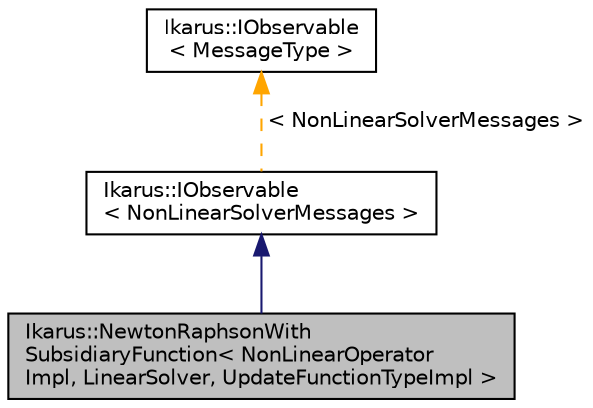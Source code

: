 digraph "Ikarus::NewtonRaphsonWithSubsidiaryFunction&lt; NonLinearOperatorImpl, LinearSolver, UpdateFunctionTypeImpl &gt;"
{
 // LATEX_PDF_SIZE
  edge [fontname="Helvetica",fontsize="10",labelfontname="Helvetica",labelfontsize="10"];
  node [fontname="Helvetica",fontsize="10",shape=record];
  Node1 [label="Ikarus::NewtonRaphsonWith\lSubsidiaryFunction\< NonLinearOperator\lImpl, LinearSolver, UpdateFunctionTypeImpl \>",height=0.2,width=0.4,color="black", fillcolor="grey75", style="filled", fontcolor="black",tooltip="Newton-Raphson solver with subsidiary function."];
  Node2 -> Node1 [dir="back",color="midnightblue",fontsize="10",style="solid",fontname="Helvetica"];
  Node2 [label="Ikarus::IObservable\l\< NonLinearSolverMessages \>",height=0.2,width=0.4,color="black", fillcolor="white", style="filled",URL="$a01570.html",tooltip=" "];
  Node3 -> Node2 [dir="back",color="orange",fontsize="10",style="dashed",label=" \< NonLinearSolverMessages \>" ,fontname="Helvetica"];
  Node3 [label="Ikarus::IObservable\l\< MessageType \>",height=0.2,width=0.4,color="black", fillcolor="white", style="filled",URL="$a01570.html",tooltip="Generic observable interface for the Observer design pattern. See  for a description of the design pa..."];
}
